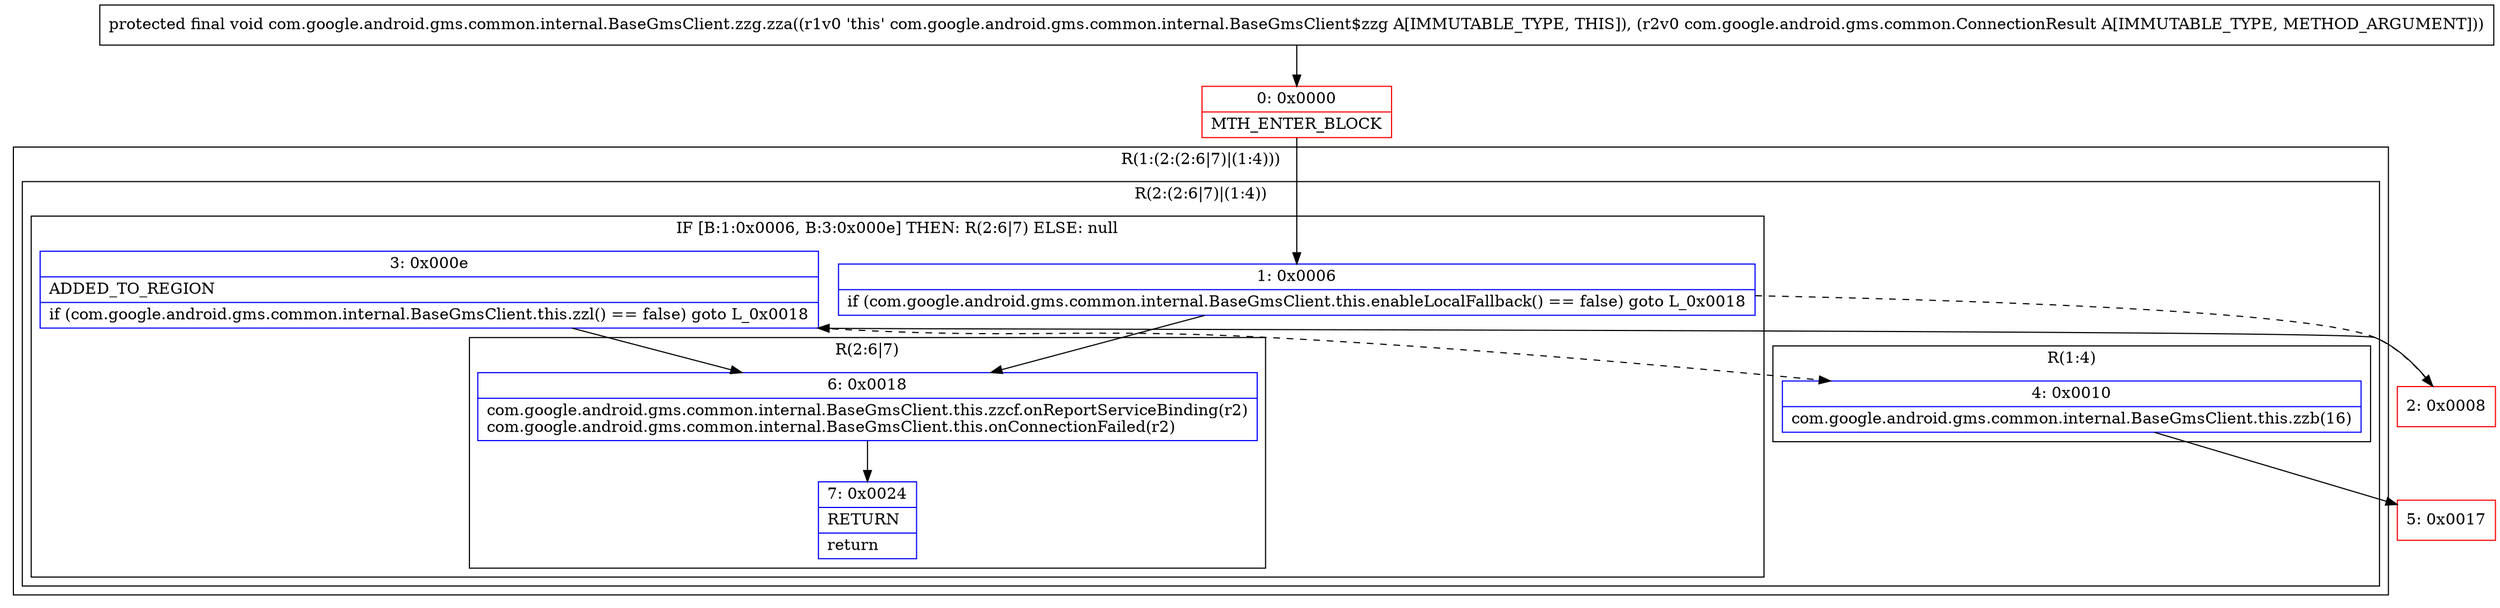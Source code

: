 digraph "CFG forcom.google.android.gms.common.internal.BaseGmsClient.zzg.zza(Lcom\/google\/android\/gms\/common\/ConnectionResult;)V" {
subgraph cluster_Region_682171644 {
label = "R(1:(2:(2:6|7)|(1:4)))";
node [shape=record,color=blue];
subgraph cluster_Region_170192921 {
label = "R(2:(2:6|7)|(1:4))";
node [shape=record,color=blue];
subgraph cluster_IfRegion_1524531436 {
label = "IF [B:1:0x0006, B:3:0x000e] THEN: R(2:6|7) ELSE: null";
node [shape=record,color=blue];
Node_1 [shape=record,label="{1\:\ 0x0006|if (com.google.android.gms.common.internal.BaseGmsClient.this.enableLocalFallback() == false) goto L_0x0018\l}"];
Node_3 [shape=record,label="{3\:\ 0x000e|ADDED_TO_REGION\l|if (com.google.android.gms.common.internal.BaseGmsClient.this.zzl() == false) goto L_0x0018\l}"];
subgraph cluster_Region_1162490425 {
label = "R(2:6|7)";
node [shape=record,color=blue];
Node_6 [shape=record,label="{6\:\ 0x0018|com.google.android.gms.common.internal.BaseGmsClient.this.zzcf.onReportServiceBinding(r2)\lcom.google.android.gms.common.internal.BaseGmsClient.this.onConnectionFailed(r2)\l}"];
Node_7 [shape=record,label="{7\:\ 0x0024|RETURN\l|return\l}"];
}
}
subgraph cluster_Region_627345552 {
label = "R(1:4)";
node [shape=record,color=blue];
Node_4 [shape=record,label="{4\:\ 0x0010|com.google.android.gms.common.internal.BaseGmsClient.this.zzb(16)\l}"];
}
}
}
Node_0 [shape=record,color=red,label="{0\:\ 0x0000|MTH_ENTER_BLOCK\l}"];
Node_2 [shape=record,color=red,label="{2\:\ 0x0008}"];
Node_5 [shape=record,color=red,label="{5\:\ 0x0017}"];
MethodNode[shape=record,label="{protected final void com.google.android.gms.common.internal.BaseGmsClient.zzg.zza((r1v0 'this' com.google.android.gms.common.internal.BaseGmsClient$zzg A[IMMUTABLE_TYPE, THIS]), (r2v0 com.google.android.gms.common.ConnectionResult A[IMMUTABLE_TYPE, METHOD_ARGUMENT])) }"];
MethodNode -> Node_0;
Node_1 -> Node_2[style=dashed];
Node_1 -> Node_6;
Node_3 -> Node_4[style=dashed];
Node_3 -> Node_6;
Node_6 -> Node_7;
Node_4 -> Node_5;
Node_0 -> Node_1;
Node_2 -> Node_3;
}

